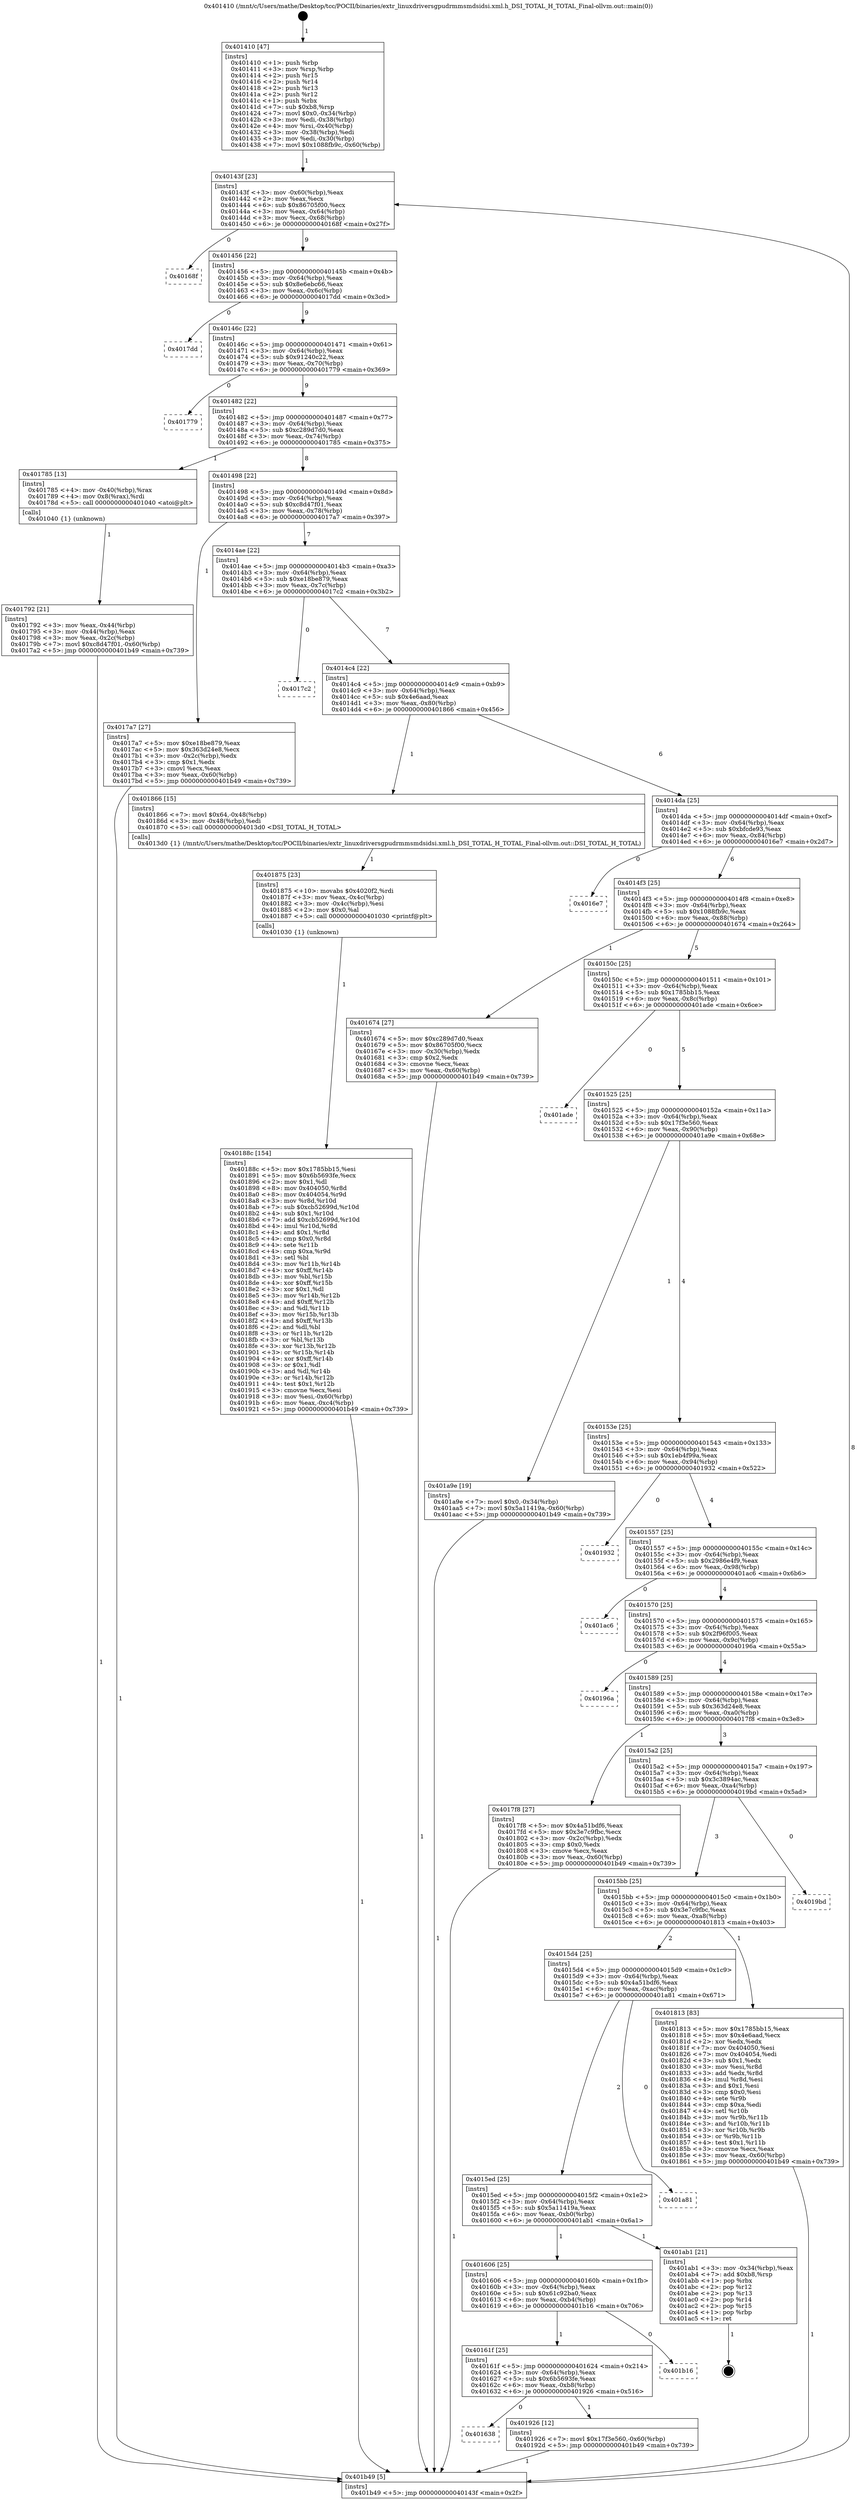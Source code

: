 digraph "0x401410" {
  label = "0x401410 (/mnt/c/Users/mathe/Desktop/tcc/POCII/binaries/extr_linuxdriversgpudrmmsmdsidsi.xml.h_DSI_TOTAL_H_TOTAL_Final-ollvm.out::main(0))"
  labelloc = "t"
  node[shape=record]

  Entry [label="",width=0.3,height=0.3,shape=circle,fillcolor=black,style=filled]
  "0x40143f" [label="{
     0x40143f [23]\l
     | [instrs]\l
     &nbsp;&nbsp;0x40143f \<+3\>: mov -0x60(%rbp),%eax\l
     &nbsp;&nbsp;0x401442 \<+2\>: mov %eax,%ecx\l
     &nbsp;&nbsp;0x401444 \<+6\>: sub $0x86705f00,%ecx\l
     &nbsp;&nbsp;0x40144a \<+3\>: mov %eax,-0x64(%rbp)\l
     &nbsp;&nbsp;0x40144d \<+3\>: mov %ecx,-0x68(%rbp)\l
     &nbsp;&nbsp;0x401450 \<+6\>: je 000000000040168f \<main+0x27f\>\l
  }"]
  "0x40168f" [label="{
     0x40168f\l
  }", style=dashed]
  "0x401456" [label="{
     0x401456 [22]\l
     | [instrs]\l
     &nbsp;&nbsp;0x401456 \<+5\>: jmp 000000000040145b \<main+0x4b\>\l
     &nbsp;&nbsp;0x40145b \<+3\>: mov -0x64(%rbp),%eax\l
     &nbsp;&nbsp;0x40145e \<+5\>: sub $0x8e6ebc66,%eax\l
     &nbsp;&nbsp;0x401463 \<+3\>: mov %eax,-0x6c(%rbp)\l
     &nbsp;&nbsp;0x401466 \<+6\>: je 00000000004017dd \<main+0x3cd\>\l
  }"]
  Exit [label="",width=0.3,height=0.3,shape=circle,fillcolor=black,style=filled,peripheries=2]
  "0x4017dd" [label="{
     0x4017dd\l
  }", style=dashed]
  "0x40146c" [label="{
     0x40146c [22]\l
     | [instrs]\l
     &nbsp;&nbsp;0x40146c \<+5\>: jmp 0000000000401471 \<main+0x61\>\l
     &nbsp;&nbsp;0x401471 \<+3\>: mov -0x64(%rbp),%eax\l
     &nbsp;&nbsp;0x401474 \<+5\>: sub $0x91240c22,%eax\l
     &nbsp;&nbsp;0x401479 \<+3\>: mov %eax,-0x70(%rbp)\l
     &nbsp;&nbsp;0x40147c \<+6\>: je 0000000000401779 \<main+0x369\>\l
  }"]
  "0x401638" [label="{
     0x401638\l
  }", style=dashed]
  "0x401779" [label="{
     0x401779\l
  }", style=dashed]
  "0x401482" [label="{
     0x401482 [22]\l
     | [instrs]\l
     &nbsp;&nbsp;0x401482 \<+5\>: jmp 0000000000401487 \<main+0x77\>\l
     &nbsp;&nbsp;0x401487 \<+3\>: mov -0x64(%rbp),%eax\l
     &nbsp;&nbsp;0x40148a \<+5\>: sub $0xc289d7d0,%eax\l
     &nbsp;&nbsp;0x40148f \<+3\>: mov %eax,-0x74(%rbp)\l
     &nbsp;&nbsp;0x401492 \<+6\>: je 0000000000401785 \<main+0x375\>\l
  }"]
  "0x401926" [label="{
     0x401926 [12]\l
     | [instrs]\l
     &nbsp;&nbsp;0x401926 \<+7\>: movl $0x17f3e560,-0x60(%rbp)\l
     &nbsp;&nbsp;0x40192d \<+5\>: jmp 0000000000401b49 \<main+0x739\>\l
  }"]
  "0x401785" [label="{
     0x401785 [13]\l
     | [instrs]\l
     &nbsp;&nbsp;0x401785 \<+4\>: mov -0x40(%rbp),%rax\l
     &nbsp;&nbsp;0x401789 \<+4\>: mov 0x8(%rax),%rdi\l
     &nbsp;&nbsp;0x40178d \<+5\>: call 0000000000401040 \<atoi@plt\>\l
     | [calls]\l
     &nbsp;&nbsp;0x401040 \{1\} (unknown)\l
  }"]
  "0x401498" [label="{
     0x401498 [22]\l
     | [instrs]\l
     &nbsp;&nbsp;0x401498 \<+5\>: jmp 000000000040149d \<main+0x8d\>\l
     &nbsp;&nbsp;0x40149d \<+3\>: mov -0x64(%rbp),%eax\l
     &nbsp;&nbsp;0x4014a0 \<+5\>: sub $0xc8d47f01,%eax\l
     &nbsp;&nbsp;0x4014a5 \<+3\>: mov %eax,-0x78(%rbp)\l
     &nbsp;&nbsp;0x4014a8 \<+6\>: je 00000000004017a7 \<main+0x397\>\l
  }"]
  "0x40161f" [label="{
     0x40161f [25]\l
     | [instrs]\l
     &nbsp;&nbsp;0x40161f \<+5\>: jmp 0000000000401624 \<main+0x214\>\l
     &nbsp;&nbsp;0x401624 \<+3\>: mov -0x64(%rbp),%eax\l
     &nbsp;&nbsp;0x401627 \<+5\>: sub $0x6b5693fe,%eax\l
     &nbsp;&nbsp;0x40162c \<+6\>: mov %eax,-0xb8(%rbp)\l
     &nbsp;&nbsp;0x401632 \<+6\>: je 0000000000401926 \<main+0x516\>\l
  }"]
  "0x4017a7" [label="{
     0x4017a7 [27]\l
     | [instrs]\l
     &nbsp;&nbsp;0x4017a7 \<+5\>: mov $0xe18be879,%eax\l
     &nbsp;&nbsp;0x4017ac \<+5\>: mov $0x363d24e8,%ecx\l
     &nbsp;&nbsp;0x4017b1 \<+3\>: mov -0x2c(%rbp),%edx\l
     &nbsp;&nbsp;0x4017b4 \<+3\>: cmp $0x1,%edx\l
     &nbsp;&nbsp;0x4017b7 \<+3\>: cmovl %ecx,%eax\l
     &nbsp;&nbsp;0x4017ba \<+3\>: mov %eax,-0x60(%rbp)\l
     &nbsp;&nbsp;0x4017bd \<+5\>: jmp 0000000000401b49 \<main+0x739\>\l
  }"]
  "0x4014ae" [label="{
     0x4014ae [22]\l
     | [instrs]\l
     &nbsp;&nbsp;0x4014ae \<+5\>: jmp 00000000004014b3 \<main+0xa3\>\l
     &nbsp;&nbsp;0x4014b3 \<+3\>: mov -0x64(%rbp),%eax\l
     &nbsp;&nbsp;0x4014b6 \<+5\>: sub $0xe18be879,%eax\l
     &nbsp;&nbsp;0x4014bb \<+3\>: mov %eax,-0x7c(%rbp)\l
     &nbsp;&nbsp;0x4014be \<+6\>: je 00000000004017c2 \<main+0x3b2\>\l
  }"]
  "0x401b16" [label="{
     0x401b16\l
  }", style=dashed]
  "0x4017c2" [label="{
     0x4017c2\l
  }", style=dashed]
  "0x4014c4" [label="{
     0x4014c4 [22]\l
     | [instrs]\l
     &nbsp;&nbsp;0x4014c4 \<+5\>: jmp 00000000004014c9 \<main+0xb9\>\l
     &nbsp;&nbsp;0x4014c9 \<+3\>: mov -0x64(%rbp),%eax\l
     &nbsp;&nbsp;0x4014cc \<+5\>: sub $0x4e6aad,%eax\l
     &nbsp;&nbsp;0x4014d1 \<+3\>: mov %eax,-0x80(%rbp)\l
     &nbsp;&nbsp;0x4014d4 \<+6\>: je 0000000000401866 \<main+0x456\>\l
  }"]
  "0x401606" [label="{
     0x401606 [25]\l
     | [instrs]\l
     &nbsp;&nbsp;0x401606 \<+5\>: jmp 000000000040160b \<main+0x1fb\>\l
     &nbsp;&nbsp;0x40160b \<+3\>: mov -0x64(%rbp),%eax\l
     &nbsp;&nbsp;0x40160e \<+5\>: sub $0x61c92ba0,%eax\l
     &nbsp;&nbsp;0x401613 \<+6\>: mov %eax,-0xb4(%rbp)\l
     &nbsp;&nbsp;0x401619 \<+6\>: je 0000000000401b16 \<main+0x706\>\l
  }"]
  "0x401866" [label="{
     0x401866 [15]\l
     | [instrs]\l
     &nbsp;&nbsp;0x401866 \<+7\>: movl $0x64,-0x48(%rbp)\l
     &nbsp;&nbsp;0x40186d \<+3\>: mov -0x48(%rbp),%edi\l
     &nbsp;&nbsp;0x401870 \<+5\>: call 00000000004013d0 \<DSI_TOTAL_H_TOTAL\>\l
     | [calls]\l
     &nbsp;&nbsp;0x4013d0 \{1\} (/mnt/c/Users/mathe/Desktop/tcc/POCII/binaries/extr_linuxdriversgpudrmmsmdsidsi.xml.h_DSI_TOTAL_H_TOTAL_Final-ollvm.out::DSI_TOTAL_H_TOTAL)\l
  }"]
  "0x4014da" [label="{
     0x4014da [25]\l
     | [instrs]\l
     &nbsp;&nbsp;0x4014da \<+5\>: jmp 00000000004014df \<main+0xcf\>\l
     &nbsp;&nbsp;0x4014df \<+3\>: mov -0x64(%rbp),%eax\l
     &nbsp;&nbsp;0x4014e2 \<+5\>: sub $0xbfcde93,%eax\l
     &nbsp;&nbsp;0x4014e7 \<+6\>: mov %eax,-0x84(%rbp)\l
     &nbsp;&nbsp;0x4014ed \<+6\>: je 00000000004016e7 \<main+0x2d7\>\l
  }"]
  "0x401ab1" [label="{
     0x401ab1 [21]\l
     | [instrs]\l
     &nbsp;&nbsp;0x401ab1 \<+3\>: mov -0x34(%rbp),%eax\l
     &nbsp;&nbsp;0x401ab4 \<+7\>: add $0xb8,%rsp\l
     &nbsp;&nbsp;0x401abb \<+1\>: pop %rbx\l
     &nbsp;&nbsp;0x401abc \<+2\>: pop %r12\l
     &nbsp;&nbsp;0x401abe \<+2\>: pop %r13\l
     &nbsp;&nbsp;0x401ac0 \<+2\>: pop %r14\l
     &nbsp;&nbsp;0x401ac2 \<+2\>: pop %r15\l
     &nbsp;&nbsp;0x401ac4 \<+1\>: pop %rbp\l
     &nbsp;&nbsp;0x401ac5 \<+1\>: ret\l
  }"]
  "0x4016e7" [label="{
     0x4016e7\l
  }", style=dashed]
  "0x4014f3" [label="{
     0x4014f3 [25]\l
     | [instrs]\l
     &nbsp;&nbsp;0x4014f3 \<+5\>: jmp 00000000004014f8 \<main+0xe8\>\l
     &nbsp;&nbsp;0x4014f8 \<+3\>: mov -0x64(%rbp),%eax\l
     &nbsp;&nbsp;0x4014fb \<+5\>: sub $0x1088fb9c,%eax\l
     &nbsp;&nbsp;0x401500 \<+6\>: mov %eax,-0x88(%rbp)\l
     &nbsp;&nbsp;0x401506 \<+6\>: je 0000000000401674 \<main+0x264\>\l
  }"]
  "0x4015ed" [label="{
     0x4015ed [25]\l
     | [instrs]\l
     &nbsp;&nbsp;0x4015ed \<+5\>: jmp 00000000004015f2 \<main+0x1e2\>\l
     &nbsp;&nbsp;0x4015f2 \<+3\>: mov -0x64(%rbp),%eax\l
     &nbsp;&nbsp;0x4015f5 \<+5\>: sub $0x5a11419a,%eax\l
     &nbsp;&nbsp;0x4015fa \<+6\>: mov %eax,-0xb0(%rbp)\l
     &nbsp;&nbsp;0x401600 \<+6\>: je 0000000000401ab1 \<main+0x6a1\>\l
  }"]
  "0x401674" [label="{
     0x401674 [27]\l
     | [instrs]\l
     &nbsp;&nbsp;0x401674 \<+5\>: mov $0xc289d7d0,%eax\l
     &nbsp;&nbsp;0x401679 \<+5\>: mov $0x86705f00,%ecx\l
     &nbsp;&nbsp;0x40167e \<+3\>: mov -0x30(%rbp),%edx\l
     &nbsp;&nbsp;0x401681 \<+3\>: cmp $0x2,%edx\l
     &nbsp;&nbsp;0x401684 \<+3\>: cmovne %ecx,%eax\l
     &nbsp;&nbsp;0x401687 \<+3\>: mov %eax,-0x60(%rbp)\l
     &nbsp;&nbsp;0x40168a \<+5\>: jmp 0000000000401b49 \<main+0x739\>\l
  }"]
  "0x40150c" [label="{
     0x40150c [25]\l
     | [instrs]\l
     &nbsp;&nbsp;0x40150c \<+5\>: jmp 0000000000401511 \<main+0x101\>\l
     &nbsp;&nbsp;0x401511 \<+3\>: mov -0x64(%rbp),%eax\l
     &nbsp;&nbsp;0x401514 \<+5\>: sub $0x1785bb15,%eax\l
     &nbsp;&nbsp;0x401519 \<+6\>: mov %eax,-0x8c(%rbp)\l
     &nbsp;&nbsp;0x40151f \<+6\>: je 0000000000401ade \<main+0x6ce\>\l
  }"]
  "0x401b49" [label="{
     0x401b49 [5]\l
     | [instrs]\l
     &nbsp;&nbsp;0x401b49 \<+5\>: jmp 000000000040143f \<main+0x2f\>\l
  }"]
  "0x401410" [label="{
     0x401410 [47]\l
     | [instrs]\l
     &nbsp;&nbsp;0x401410 \<+1\>: push %rbp\l
     &nbsp;&nbsp;0x401411 \<+3\>: mov %rsp,%rbp\l
     &nbsp;&nbsp;0x401414 \<+2\>: push %r15\l
     &nbsp;&nbsp;0x401416 \<+2\>: push %r14\l
     &nbsp;&nbsp;0x401418 \<+2\>: push %r13\l
     &nbsp;&nbsp;0x40141a \<+2\>: push %r12\l
     &nbsp;&nbsp;0x40141c \<+1\>: push %rbx\l
     &nbsp;&nbsp;0x40141d \<+7\>: sub $0xb8,%rsp\l
     &nbsp;&nbsp;0x401424 \<+7\>: movl $0x0,-0x34(%rbp)\l
     &nbsp;&nbsp;0x40142b \<+3\>: mov %edi,-0x38(%rbp)\l
     &nbsp;&nbsp;0x40142e \<+4\>: mov %rsi,-0x40(%rbp)\l
     &nbsp;&nbsp;0x401432 \<+3\>: mov -0x38(%rbp),%edi\l
     &nbsp;&nbsp;0x401435 \<+3\>: mov %edi,-0x30(%rbp)\l
     &nbsp;&nbsp;0x401438 \<+7\>: movl $0x1088fb9c,-0x60(%rbp)\l
  }"]
  "0x401792" [label="{
     0x401792 [21]\l
     | [instrs]\l
     &nbsp;&nbsp;0x401792 \<+3\>: mov %eax,-0x44(%rbp)\l
     &nbsp;&nbsp;0x401795 \<+3\>: mov -0x44(%rbp),%eax\l
     &nbsp;&nbsp;0x401798 \<+3\>: mov %eax,-0x2c(%rbp)\l
     &nbsp;&nbsp;0x40179b \<+7\>: movl $0xc8d47f01,-0x60(%rbp)\l
     &nbsp;&nbsp;0x4017a2 \<+5\>: jmp 0000000000401b49 \<main+0x739\>\l
  }"]
  "0x401a81" [label="{
     0x401a81\l
  }", style=dashed]
  "0x401ade" [label="{
     0x401ade\l
  }", style=dashed]
  "0x401525" [label="{
     0x401525 [25]\l
     | [instrs]\l
     &nbsp;&nbsp;0x401525 \<+5\>: jmp 000000000040152a \<main+0x11a\>\l
     &nbsp;&nbsp;0x40152a \<+3\>: mov -0x64(%rbp),%eax\l
     &nbsp;&nbsp;0x40152d \<+5\>: sub $0x17f3e560,%eax\l
     &nbsp;&nbsp;0x401532 \<+6\>: mov %eax,-0x90(%rbp)\l
     &nbsp;&nbsp;0x401538 \<+6\>: je 0000000000401a9e \<main+0x68e\>\l
  }"]
  "0x40188c" [label="{
     0x40188c [154]\l
     | [instrs]\l
     &nbsp;&nbsp;0x40188c \<+5\>: mov $0x1785bb15,%esi\l
     &nbsp;&nbsp;0x401891 \<+5\>: mov $0x6b5693fe,%ecx\l
     &nbsp;&nbsp;0x401896 \<+2\>: mov $0x1,%dl\l
     &nbsp;&nbsp;0x401898 \<+8\>: mov 0x404050,%r8d\l
     &nbsp;&nbsp;0x4018a0 \<+8\>: mov 0x404054,%r9d\l
     &nbsp;&nbsp;0x4018a8 \<+3\>: mov %r8d,%r10d\l
     &nbsp;&nbsp;0x4018ab \<+7\>: sub $0xcb52699d,%r10d\l
     &nbsp;&nbsp;0x4018b2 \<+4\>: sub $0x1,%r10d\l
     &nbsp;&nbsp;0x4018b6 \<+7\>: add $0xcb52699d,%r10d\l
     &nbsp;&nbsp;0x4018bd \<+4\>: imul %r10d,%r8d\l
     &nbsp;&nbsp;0x4018c1 \<+4\>: and $0x1,%r8d\l
     &nbsp;&nbsp;0x4018c5 \<+4\>: cmp $0x0,%r8d\l
     &nbsp;&nbsp;0x4018c9 \<+4\>: sete %r11b\l
     &nbsp;&nbsp;0x4018cd \<+4\>: cmp $0xa,%r9d\l
     &nbsp;&nbsp;0x4018d1 \<+3\>: setl %bl\l
     &nbsp;&nbsp;0x4018d4 \<+3\>: mov %r11b,%r14b\l
     &nbsp;&nbsp;0x4018d7 \<+4\>: xor $0xff,%r14b\l
     &nbsp;&nbsp;0x4018db \<+3\>: mov %bl,%r15b\l
     &nbsp;&nbsp;0x4018de \<+4\>: xor $0xff,%r15b\l
     &nbsp;&nbsp;0x4018e2 \<+3\>: xor $0x1,%dl\l
     &nbsp;&nbsp;0x4018e5 \<+3\>: mov %r14b,%r12b\l
     &nbsp;&nbsp;0x4018e8 \<+4\>: and $0xff,%r12b\l
     &nbsp;&nbsp;0x4018ec \<+3\>: and %dl,%r11b\l
     &nbsp;&nbsp;0x4018ef \<+3\>: mov %r15b,%r13b\l
     &nbsp;&nbsp;0x4018f2 \<+4\>: and $0xff,%r13b\l
     &nbsp;&nbsp;0x4018f6 \<+2\>: and %dl,%bl\l
     &nbsp;&nbsp;0x4018f8 \<+3\>: or %r11b,%r12b\l
     &nbsp;&nbsp;0x4018fb \<+3\>: or %bl,%r13b\l
     &nbsp;&nbsp;0x4018fe \<+3\>: xor %r13b,%r12b\l
     &nbsp;&nbsp;0x401901 \<+3\>: or %r15b,%r14b\l
     &nbsp;&nbsp;0x401904 \<+4\>: xor $0xff,%r14b\l
     &nbsp;&nbsp;0x401908 \<+3\>: or $0x1,%dl\l
     &nbsp;&nbsp;0x40190b \<+3\>: and %dl,%r14b\l
     &nbsp;&nbsp;0x40190e \<+3\>: or %r14b,%r12b\l
     &nbsp;&nbsp;0x401911 \<+4\>: test $0x1,%r12b\l
     &nbsp;&nbsp;0x401915 \<+3\>: cmovne %ecx,%esi\l
     &nbsp;&nbsp;0x401918 \<+3\>: mov %esi,-0x60(%rbp)\l
     &nbsp;&nbsp;0x40191b \<+6\>: mov %eax,-0xc4(%rbp)\l
     &nbsp;&nbsp;0x401921 \<+5\>: jmp 0000000000401b49 \<main+0x739\>\l
  }"]
  "0x401a9e" [label="{
     0x401a9e [19]\l
     | [instrs]\l
     &nbsp;&nbsp;0x401a9e \<+7\>: movl $0x0,-0x34(%rbp)\l
     &nbsp;&nbsp;0x401aa5 \<+7\>: movl $0x5a11419a,-0x60(%rbp)\l
     &nbsp;&nbsp;0x401aac \<+5\>: jmp 0000000000401b49 \<main+0x739\>\l
  }"]
  "0x40153e" [label="{
     0x40153e [25]\l
     | [instrs]\l
     &nbsp;&nbsp;0x40153e \<+5\>: jmp 0000000000401543 \<main+0x133\>\l
     &nbsp;&nbsp;0x401543 \<+3\>: mov -0x64(%rbp),%eax\l
     &nbsp;&nbsp;0x401546 \<+5\>: sub $0x1eb4f99a,%eax\l
     &nbsp;&nbsp;0x40154b \<+6\>: mov %eax,-0x94(%rbp)\l
     &nbsp;&nbsp;0x401551 \<+6\>: je 0000000000401932 \<main+0x522\>\l
  }"]
  "0x401875" [label="{
     0x401875 [23]\l
     | [instrs]\l
     &nbsp;&nbsp;0x401875 \<+10\>: movabs $0x4020f2,%rdi\l
     &nbsp;&nbsp;0x40187f \<+3\>: mov %eax,-0x4c(%rbp)\l
     &nbsp;&nbsp;0x401882 \<+3\>: mov -0x4c(%rbp),%esi\l
     &nbsp;&nbsp;0x401885 \<+2\>: mov $0x0,%al\l
     &nbsp;&nbsp;0x401887 \<+5\>: call 0000000000401030 \<printf@plt\>\l
     | [calls]\l
     &nbsp;&nbsp;0x401030 \{1\} (unknown)\l
  }"]
  "0x401932" [label="{
     0x401932\l
  }", style=dashed]
  "0x401557" [label="{
     0x401557 [25]\l
     | [instrs]\l
     &nbsp;&nbsp;0x401557 \<+5\>: jmp 000000000040155c \<main+0x14c\>\l
     &nbsp;&nbsp;0x40155c \<+3\>: mov -0x64(%rbp),%eax\l
     &nbsp;&nbsp;0x40155f \<+5\>: sub $0x2986e4f9,%eax\l
     &nbsp;&nbsp;0x401564 \<+6\>: mov %eax,-0x98(%rbp)\l
     &nbsp;&nbsp;0x40156a \<+6\>: je 0000000000401ac6 \<main+0x6b6\>\l
  }"]
  "0x4015d4" [label="{
     0x4015d4 [25]\l
     | [instrs]\l
     &nbsp;&nbsp;0x4015d4 \<+5\>: jmp 00000000004015d9 \<main+0x1c9\>\l
     &nbsp;&nbsp;0x4015d9 \<+3\>: mov -0x64(%rbp),%eax\l
     &nbsp;&nbsp;0x4015dc \<+5\>: sub $0x4a51bdf6,%eax\l
     &nbsp;&nbsp;0x4015e1 \<+6\>: mov %eax,-0xac(%rbp)\l
     &nbsp;&nbsp;0x4015e7 \<+6\>: je 0000000000401a81 \<main+0x671\>\l
  }"]
  "0x401ac6" [label="{
     0x401ac6\l
  }", style=dashed]
  "0x401570" [label="{
     0x401570 [25]\l
     | [instrs]\l
     &nbsp;&nbsp;0x401570 \<+5\>: jmp 0000000000401575 \<main+0x165\>\l
     &nbsp;&nbsp;0x401575 \<+3\>: mov -0x64(%rbp),%eax\l
     &nbsp;&nbsp;0x401578 \<+5\>: sub $0x2f96f005,%eax\l
     &nbsp;&nbsp;0x40157d \<+6\>: mov %eax,-0x9c(%rbp)\l
     &nbsp;&nbsp;0x401583 \<+6\>: je 000000000040196a \<main+0x55a\>\l
  }"]
  "0x401813" [label="{
     0x401813 [83]\l
     | [instrs]\l
     &nbsp;&nbsp;0x401813 \<+5\>: mov $0x1785bb15,%eax\l
     &nbsp;&nbsp;0x401818 \<+5\>: mov $0x4e6aad,%ecx\l
     &nbsp;&nbsp;0x40181d \<+2\>: xor %edx,%edx\l
     &nbsp;&nbsp;0x40181f \<+7\>: mov 0x404050,%esi\l
     &nbsp;&nbsp;0x401826 \<+7\>: mov 0x404054,%edi\l
     &nbsp;&nbsp;0x40182d \<+3\>: sub $0x1,%edx\l
     &nbsp;&nbsp;0x401830 \<+3\>: mov %esi,%r8d\l
     &nbsp;&nbsp;0x401833 \<+3\>: add %edx,%r8d\l
     &nbsp;&nbsp;0x401836 \<+4\>: imul %r8d,%esi\l
     &nbsp;&nbsp;0x40183a \<+3\>: and $0x1,%esi\l
     &nbsp;&nbsp;0x40183d \<+3\>: cmp $0x0,%esi\l
     &nbsp;&nbsp;0x401840 \<+4\>: sete %r9b\l
     &nbsp;&nbsp;0x401844 \<+3\>: cmp $0xa,%edi\l
     &nbsp;&nbsp;0x401847 \<+4\>: setl %r10b\l
     &nbsp;&nbsp;0x40184b \<+3\>: mov %r9b,%r11b\l
     &nbsp;&nbsp;0x40184e \<+3\>: and %r10b,%r11b\l
     &nbsp;&nbsp;0x401851 \<+3\>: xor %r10b,%r9b\l
     &nbsp;&nbsp;0x401854 \<+3\>: or %r9b,%r11b\l
     &nbsp;&nbsp;0x401857 \<+4\>: test $0x1,%r11b\l
     &nbsp;&nbsp;0x40185b \<+3\>: cmovne %ecx,%eax\l
     &nbsp;&nbsp;0x40185e \<+3\>: mov %eax,-0x60(%rbp)\l
     &nbsp;&nbsp;0x401861 \<+5\>: jmp 0000000000401b49 \<main+0x739\>\l
  }"]
  "0x40196a" [label="{
     0x40196a\l
  }", style=dashed]
  "0x401589" [label="{
     0x401589 [25]\l
     | [instrs]\l
     &nbsp;&nbsp;0x401589 \<+5\>: jmp 000000000040158e \<main+0x17e\>\l
     &nbsp;&nbsp;0x40158e \<+3\>: mov -0x64(%rbp),%eax\l
     &nbsp;&nbsp;0x401591 \<+5\>: sub $0x363d24e8,%eax\l
     &nbsp;&nbsp;0x401596 \<+6\>: mov %eax,-0xa0(%rbp)\l
     &nbsp;&nbsp;0x40159c \<+6\>: je 00000000004017f8 \<main+0x3e8\>\l
  }"]
  "0x4015bb" [label="{
     0x4015bb [25]\l
     | [instrs]\l
     &nbsp;&nbsp;0x4015bb \<+5\>: jmp 00000000004015c0 \<main+0x1b0\>\l
     &nbsp;&nbsp;0x4015c0 \<+3\>: mov -0x64(%rbp),%eax\l
     &nbsp;&nbsp;0x4015c3 \<+5\>: sub $0x3e7c9fbc,%eax\l
     &nbsp;&nbsp;0x4015c8 \<+6\>: mov %eax,-0xa8(%rbp)\l
     &nbsp;&nbsp;0x4015ce \<+6\>: je 0000000000401813 \<main+0x403\>\l
  }"]
  "0x4017f8" [label="{
     0x4017f8 [27]\l
     | [instrs]\l
     &nbsp;&nbsp;0x4017f8 \<+5\>: mov $0x4a51bdf6,%eax\l
     &nbsp;&nbsp;0x4017fd \<+5\>: mov $0x3e7c9fbc,%ecx\l
     &nbsp;&nbsp;0x401802 \<+3\>: mov -0x2c(%rbp),%edx\l
     &nbsp;&nbsp;0x401805 \<+3\>: cmp $0x0,%edx\l
     &nbsp;&nbsp;0x401808 \<+3\>: cmove %ecx,%eax\l
     &nbsp;&nbsp;0x40180b \<+3\>: mov %eax,-0x60(%rbp)\l
     &nbsp;&nbsp;0x40180e \<+5\>: jmp 0000000000401b49 \<main+0x739\>\l
  }"]
  "0x4015a2" [label="{
     0x4015a2 [25]\l
     | [instrs]\l
     &nbsp;&nbsp;0x4015a2 \<+5\>: jmp 00000000004015a7 \<main+0x197\>\l
     &nbsp;&nbsp;0x4015a7 \<+3\>: mov -0x64(%rbp),%eax\l
     &nbsp;&nbsp;0x4015aa \<+5\>: sub $0x3c3894ac,%eax\l
     &nbsp;&nbsp;0x4015af \<+6\>: mov %eax,-0xa4(%rbp)\l
     &nbsp;&nbsp;0x4015b5 \<+6\>: je 00000000004019bd \<main+0x5ad\>\l
  }"]
  "0x4019bd" [label="{
     0x4019bd\l
  }", style=dashed]
  Entry -> "0x401410" [label=" 1"]
  "0x40143f" -> "0x40168f" [label=" 0"]
  "0x40143f" -> "0x401456" [label=" 9"]
  "0x401ab1" -> Exit [label=" 1"]
  "0x401456" -> "0x4017dd" [label=" 0"]
  "0x401456" -> "0x40146c" [label=" 9"]
  "0x401a9e" -> "0x401b49" [label=" 1"]
  "0x40146c" -> "0x401779" [label=" 0"]
  "0x40146c" -> "0x401482" [label=" 9"]
  "0x401926" -> "0x401b49" [label=" 1"]
  "0x401482" -> "0x401785" [label=" 1"]
  "0x401482" -> "0x401498" [label=" 8"]
  "0x40161f" -> "0x401638" [label=" 0"]
  "0x401498" -> "0x4017a7" [label=" 1"]
  "0x401498" -> "0x4014ae" [label=" 7"]
  "0x40161f" -> "0x401926" [label=" 1"]
  "0x4014ae" -> "0x4017c2" [label=" 0"]
  "0x4014ae" -> "0x4014c4" [label=" 7"]
  "0x401606" -> "0x40161f" [label=" 1"]
  "0x4014c4" -> "0x401866" [label=" 1"]
  "0x4014c4" -> "0x4014da" [label=" 6"]
  "0x401606" -> "0x401b16" [label=" 0"]
  "0x4014da" -> "0x4016e7" [label=" 0"]
  "0x4014da" -> "0x4014f3" [label=" 6"]
  "0x4015ed" -> "0x401606" [label=" 1"]
  "0x4014f3" -> "0x401674" [label=" 1"]
  "0x4014f3" -> "0x40150c" [label=" 5"]
  "0x401674" -> "0x401b49" [label=" 1"]
  "0x401410" -> "0x40143f" [label=" 1"]
  "0x401b49" -> "0x40143f" [label=" 8"]
  "0x401785" -> "0x401792" [label=" 1"]
  "0x401792" -> "0x401b49" [label=" 1"]
  "0x4017a7" -> "0x401b49" [label=" 1"]
  "0x4015ed" -> "0x401ab1" [label=" 1"]
  "0x40150c" -> "0x401ade" [label=" 0"]
  "0x40150c" -> "0x401525" [label=" 5"]
  "0x4015d4" -> "0x4015ed" [label=" 2"]
  "0x401525" -> "0x401a9e" [label=" 1"]
  "0x401525" -> "0x40153e" [label=" 4"]
  "0x4015d4" -> "0x401a81" [label=" 0"]
  "0x40153e" -> "0x401932" [label=" 0"]
  "0x40153e" -> "0x401557" [label=" 4"]
  "0x40188c" -> "0x401b49" [label=" 1"]
  "0x401557" -> "0x401ac6" [label=" 0"]
  "0x401557" -> "0x401570" [label=" 4"]
  "0x401875" -> "0x40188c" [label=" 1"]
  "0x401570" -> "0x40196a" [label=" 0"]
  "0x401570" -> "0x401589" [label=" 4"]
  "0x401866" -> "0x401875" [label=" 1"]
  "0x401589" -> "0x4017f8" [label=" 1"]
  "0x401589" -> "0x4015a2" [label=" 3"]
  "0x4017f8" -> "0x401b49" [label=" 1"]
  "0x4015bb" -> "0x4015d4" [label=" 2"]
  "0x4015a2" -> "0x4019bd" [label=" 0"]
  "0x4015a2" -> "0x4015bb" [label=" 3"]
  "0x401813" -> "0x401b49" [label=" 1"]
  "0x4015bb" -> "0x401813" [label=" 1"]
}
